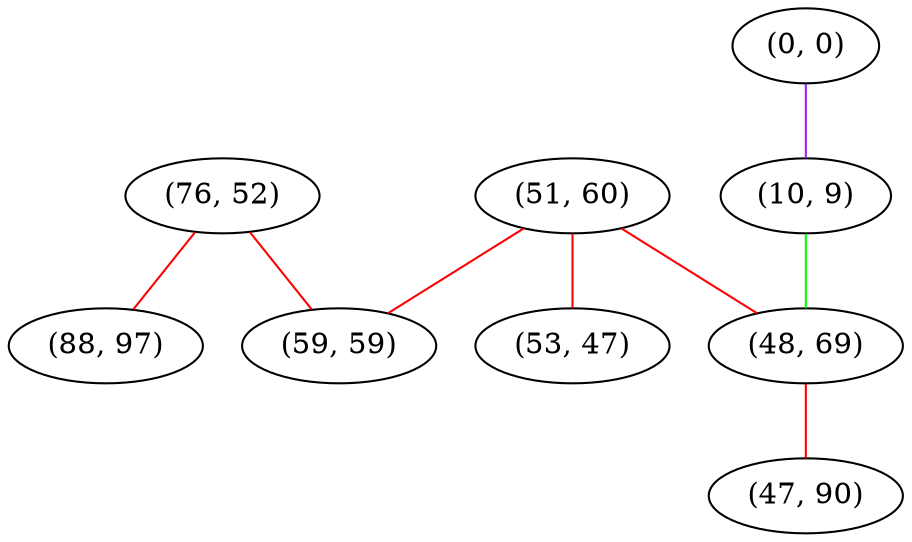 graph "" {
"(76, 52)";
"(51, 60)";
"(59, 59)";
"(0, 0)";
"(53, 47)";
"(10, 9)";
"(88, 97)";
"(48, 69)";
"(47, 90)";
"(76, 52)" -- "(88, 97)"  [color=red, key=0, weight=1];
"(76, 52)" -- "(59, 59)"  [color=red, key=0, weight=1];
"(51, 60)" -- "(53, 47)"  [color=red, key=0, weight=1];
"(51, 60)" -- "(48, 69)"  [color=red, key=0, weight=1];
"(51, 60)" -- "(59, 59)"  [color=red, key=0, weight=1];
"(0, 0)" -- "(10, 9)"  [color=purple, key=0, weight=4];
"(10, 9)" -- "(48, 69)"  [color=green, key=0, weight=2];
"(48, 69)" -- "(47, 90)"  [color=red, key=0, weight=1];
}
